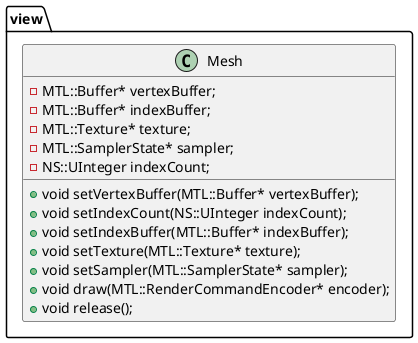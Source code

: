 @startuml mesh
package view {

class Mesh {
    + void setVertexBuffer(MTL::Buffer* vertexBuffer);
    + void setIndexCount(NS::UInteger indexCount);
    + void setIndexBuffer(MTL::Buffer* indexBuffer);
    + void setTexture(MTL::Texture* texture);
    + void setSampler(MTL::SamplerState* sampler);
    + void draw(MTL::RenderCommandEncoder* encoder);
    + void release();

    - MTL::Buffer* vertexBuffer;
    - MTL::Buffer* indexBuffer;
    - MTL::Texture* texture;
    - MTL::SamplerState* sampler;
    - NS::UInteger indexCount;
}
}
@enduml